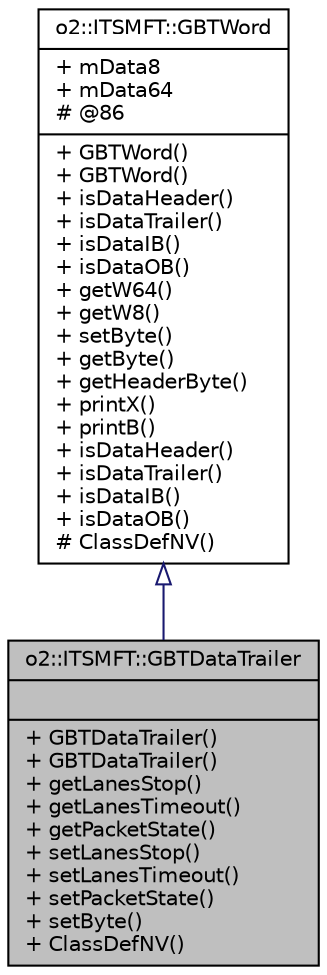 digraph "o2::ITSMFT::GBTDataTrailer"
{
 // INTERACTIVE_SVG=YES
  bgcolor="transparent";
  edge [fontname="Helvetica",fontsize="10",labelfontname="Helvetica",labelfontsize="10"];
  node [fontname="Helvetica",fontsize="10",shape=record];
  Node1 [label="{o2::ITSMFT::GBTDataTrailer\n||+ GBTDataTrailer()\l+ GBTDataTrailer()\l+ getLanesStop()\l+ getLanesTimeout()\l+ getPacketState()\l+ setLanesStop()\l+ setLanesTimeout()\l+ setPacketState()\l+ setByte()\l+ ClassDefNV()\l}",height=0.2,width=0.4,color="black", fillcolor="grey75", style="filled" fontcolor="black"];
  Node2 -> Node1 [dir="back",color="midnightblue",fontsize="10",style="solid",arrowtail="onormal",fontname="Helvetica"];
  Node2 [label="{o2::ITSMFT::GBTWord\n|+ mData8\l+ mData64\l# @86\l|+ GBTWord()\l+ GBTWord()\l+ isDataHeader()\l+ isDataTrailer()\l+ isDataIB()\l+ isDataOB()\l+ getW64()\l+ getW8()\l+ setByte()\l+ getByte()\l+ getHeaderByte()\l+ printX()\l+ printB()\l+ isDataHeader()\l+ isDataTrailer()\l+ isDataIB()\l+ isDataOB()\l# ClassDefNV()\l}",height=0.2,width=0.4,color="black",URL="$d1/d92/classo2_1_1ITSMFT_1_1GBTWord.html"];
}
